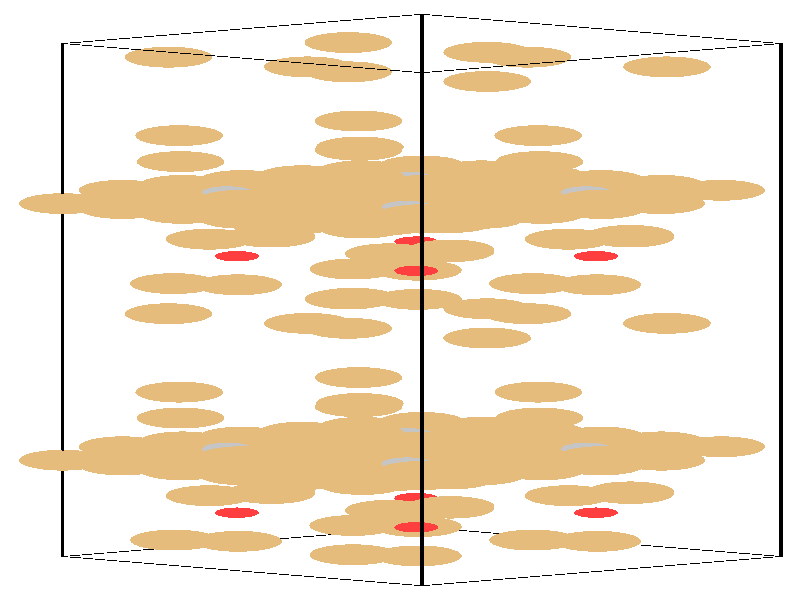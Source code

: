 #include "colors.inc"
#include "finish.inc"

global_settings {assumed_gamma 1 max_trace_level 6}
background {color White}
camera {orthographic
  right -24.13*x up 76.08*y
  direction 1.00*z
  location <0,0,50.00> look_at <0,0,0>}
light_source {<  2.00,   3.00,  40.00> color White
  area_light <0.70, 0, 0>, <0, 0.70, 0>, 3, 3
  adaptive 1 jitter}

#declare simple = finish {phong 0.7}
#declare pale = finish {ambient .5 diffuse .85 roughness .001 specular 0.200 }
#declare intermediate = finish {ambient 0.3 diffuse 0.6 specular 0.10 roughness 0.04 }
#declare vmd = finish {ambient .0 diffuse .65 phong 0.1 phong_size 40. specular 0.500 }
#declare jmol = finish {ambient .2 diffuse .6 specular 1 roughness .001 metallic}
#declare ase2 = finish {ambient 0.05 brilliance 3 diffuse 0.6 metallic specular 0.70 roughness 0.04 reflection 0.15}
#declare ase3 = finish {ambient .15 brilliance 2 diffuse .6 metallic specular 1. roughness .001 reflection .0}
#declare glass = finish {ambient .05 diffuse .3 specular 1. roughness .001}
#declare glass2 = finish {ambient .0 diffuse .3 specular 1. reflection .25 roughness .001}
#declare Rcell = 0.050;
#declare Rbond = 0.100;

#macro atom(LOC, R, COL, TRANS, FIN)
  sphere{LOC, R texture{pigment{color COL transmit TRANS} finish{FIN}}}
#end
#macro constrain(LOC, R, COL, TRANS FIN)
union{torus{R, Rcell rotate 45*z texture{pigment{color COL transmit TRANS} finish{FIN}}}
      torus{R, Rcell rotate -45*z texture{pigment{color COL transmit TRANS} finish{FIN}}}
      translate LOC}
#end

cylinder {<-10.17, -32.52, -33.83>, <  0.66, -36.23, -23.65>, Rcell pigment {Black}}
cylinder {<  0.66, -28.82, -44.00>, < 11.49, -32.52, -33.83>, Rcell pigment {Black}}
cylinder {<  0.66,  36.23, -20.33>, < 11.49,  32.52, -10.15>, Rcell pigment {Black}}
cylinder {<-10.17,  32.52, -10.15>, <  0.66,  28.82,   0.03>, Rcell pigment {Black}}
cylinder {<-10.17, -32.52, -33.83>, <  0.66, -28.82, -44.00>, Rcell pigment {Black}}
cylinder {<  0.66, -36.23, -23.65>, < 11.49, -32.52, -33.83>, Rcell pigment {Black}}
cylinder {<  0.66,  28.82,   0.03>, < 11.49,  32.52, -10.15>, Rcell pigment {Black}}
cylinder {<-10.17,  32.52, -10.15>, <  0.66,  36.23, -20.33>, Rcell pigment {Black}}
cylinder {<-10.17, -32.52, -33.83>, <-10.17,  32.52, -10.15>, Rcell pigment {Black}}
cylinder {<  0.66, -36.23, -23.65>, <  0.66,  28.82,   0.03>, Rcell pigment {Black}}
cylinder {< 11.49, -32.52, -33.83>, < 11.49,  32.52, -10.15>, Rcell pigment {Black}}
cylinder {<  0.66, -28.82, -44.00>, <  0.66,  36.23, -20.33>, Rcell pigment {Black}}
atom(<-10.17, -20.31, -29.38>, 1.32, rgb <0.78, 0.50, 0.20>, 0.0, ase3) // #0 
atom(< -8.37, -20.92, -27.68>, 1.32, rgb <0.78, 0.50, 0.20>, 0.0, ase3) // #1 
atom(< -6.56, -21.54, -25.99>, 1.32, rgb <0.78, 0.50, 0.20>, 0.0, ase3) // #2 
atom(< -8.37, -19.69, -31.08>, 1.32, rgb <0.78, 0.50, 0.20>, 0.0, ase3) // #3 
atom(< -6.56, -20.31, -29.38>, 1.32, rgb <0.78, 0.50, 0.20>, 0.0, ase3) // #4 
atom(< -4.76, -20.92, -27.68>, 1.32, rgb <0.78, 0.50, 0.20>, 0.0, ase3) // #5 
atom(< -6.56, -19.07, -32.77>, 1.32, rgb <0.78, 0.50, 0.20>, 0.0, ase3) // #6 
atom(< -4.76, -19.69, -31.08>, 1.32, rgb <0.78, 0.50, 0.20>, 0.0, ase3) // #7 
atom(< -2.95, -20.31, -29.38>, 1.32, rgb <0.78, 0.50, 0.20>, 0.0, ase3) // #8 
atom(< -8.37, -18.61, -28.76>, 1.32, rgb <0.78, 0.50, 0.20>, 0.0, ase3) // #9 
atom(< -6.56, -19.23, -27.07>, 1.32, rgb <0.78, 0.50, 0.20>, 0.0, ase3) // #10 
atom(< -4.76, -19.85, -25.37>, 1.32, rgb <0.78, 0.50, 0.20>, 0.0, ase3) // #11 
atom(< -6.56, -17.99, -30.46>, 1.32, rgb <0.78, 0.50, 0.20>, 0.0, ase3) // #12 
atom(< -4.76, -18.61, -28.76>, 1.32, rgb <0.78, 0.50, 0.20>, 0.0, ase3) // #13 
atom(< -2.95, -19.23, -27.07>, 1.32, rgb <0.78, 0.50, 0.20>, 0.0, ase3) // #14 
atom(< -4.76, -17.38, -32.15>, 1.32, rgb <0.78, 0.50, 0.20>, 0.0, ase3) // #15 
atom(< -2.95, -17.99, -30.46>, 1.32, rgb <0.78, 0.50, 0.20>, 0.0, ase3) // #16 
atom(< -1.14, -18.61, -28.76>, 1.32, rgb <0.78, 0.50, 0.20>, 0.0, ase3) // #17 
atom(<  4.21, -14.97, -28.40>, 1.32, rgb <0.78, 0.50, 0.20>, 0.0, ase3) // #18 
atom(<  0.54,   0.08, -16.50>, 1.32, rgb <0.78, 0.50, 0.20>, 0.0, ase3) // #19 
atom(<  4.17, -11.68, -24.53>, 1.32, rgb <0.78, 0.50, 0.20>, 0.0, ase3) // #20 
atom(< -2.78,  -2.96, -25.35>, 1.32, rgb <0.78, 0.50, 0.20>, 0.0, ase3) // #21 
atom(<  6.95,   7.98, -22.84>, 1.32, rgb <0.78, 0.50, 0.20>, 0.0, ase3) // #22 
atom(< -3.88,   8.19, -16.30>, 1.32, rgb <0.78, 0.50, 0.20>, 0.0, ase3) // #23 
atom(< -1.41,   3.93, -25.43>, 1.32, rgb <0.78, 0.50, 0.20>, 0.0, ase3) // #24 
atom(< -0.34,   5.86, -15.70>, 1.32, rgb <0.78, 0.50, 0.20>, 0.0, ase3) // #25 
atom(< -1.56,  -3.59, -19.06>, 1.32, rgb <0.78, 0.50, 0.20>, 0.0, ase3) // #26 
atom(<  5.91,   5.55, -21.67>, 0.66, rgb <1.00, 0.05, 0.05>, 0.0, ase3) // #27 
atom(<  0.21, -17.01, -30.93>, 0.76, rgb <0.56, 0.56, 0.56>, 0.0, ase3) // #28 
atom(<-10.17,  12.22, -17.54>, 1.32, rgb <0.78, 0.50, 0.20>, 0.0, ase3) // #29 
atom(< -8.37,  11.60, -15.85>, 1.32, rgb <0.78, 0.50, 0.20>, 0.0, ase3) // #30 
atom(< -6.56,  10.98, -14.15>, 1.32, rgb <0.78, 0.50, 0.20>, 0.0, ase3) // #31 
atom(< -8.37,  12.83, -19.24>, 1.32, rgb <0.78, 0.50, 0.20>, 0.0, ase3) // #32 
atom(< -6.56,  12.22, -17.54>, 1.32, rgb <0.78, 0.50, 0.20>, 0.0, ase3) // #33 
atom(< -4.76,  11.60, -15.85>, 1.32, rgb <0.78, 0.50, 0.20>, 0.0, ase3) // #34 
atom(< -6.56,  13.45, -20.93>, 1.32, rgb <0.78, 0.50, 0.20>, 0.0, ase3) // #35 
atom(< -4.76,  12.83, -19.24>, 1.32, rgb <0.78, 0.50, 0.20>, 0.0, ase3) // #36 
atom(< -2.95,  12.22, -17.54>, 1.32, rgb <0.78, 0.50, 0.20>, 0.0, ase3) // #37 
atom(< -8.37,  13.91, -16.92>, 1.32, rgb <0.78, 0.50, 0.20>, 0.0, ase3) // #38 
atom(< -6.56,  13.29, -15.23>, 1.32, rgb <0.78, 0.50, 0.20>, 0.0, ase3) // #39 
atom(< -4.76,  12.68, -13.53>, 1.32, rgb <0.78, 0.50, 0.20>, 0.0, ase3) // #40 
atom(< -6.56,  14.53, -18.62>, 1.32, rgb <0.78, 0.50, 0.20>, 0.0, ase3) // #41 
atom(< -4.76,  13.91, -16.92>, 1.32, rgb <0.78, 0.50, 0.20>, 0.0, ase3) // #42 
atom(< -2.95,  13.29, -15.23>, 1.32, rgb <0.78, 0.50, 0.20>, 0.0, ase3) // #43 
atom(< -4.76,  15.15, -20.32>, 1.32, rgb <0.78, 0.50, 0.20>, 0.0, ase3) // #44 
atom(< -2.95,  14.53, -18.62>, 1.32, rgb <0.78, 0.50, 0.20>, 0.0, ase3) // #45 
atom(< -1.14,  13.91, -16.92>, 1.32, rgb <0.78, 0.50, 0.20>, 0.0, ase3) // #46 
atom(<  4.21,  17.55, -16.56>, 1.32, rgb <0.78, 0.50, 0.20>, 0.0, ase3) // #47 
atom(<  0.54, -32.45, -28.33>, 1.32, rgb <0.78, 0.50, 0.20>, 0.0, ase3) // #48 
atom(<  4.17,  20.84, -12.69>, 1.32, rgb <0.78, 0.50, 0.20>, 0.0, ase3) // #49 
atom(< -2.78,  29.56, -13.51>, 1.32, rgb <0.78, 0.50, 0.20>, 0.0, ase3) // #50 
atom(<  6.95, -24.54, -34.67>, 1.32, rgb <0.78, 0.50, 0.20>, 0.0, ase3) // #51 
atom(< -3.88, -24.33, -28.14>, 1.32, rgb <0.78, 0.50, 0.20>, 0.0, ase3) // #52 
atom(< -1.41, -28.59, -37.26>, 1.32, rgb <0.78, 0.50, 0.20>, 0.0, ase3) // #53 
atom(< -0.34, -26.67, -27.53>, 1.32, rgb <0.78, 0.50, 0.20>, 0.0, ase3) // #54 
atom(< -1.56,  28.93,  -7.22>, 1.32, rgb <0.78, 0.50, 0.20>, 0.0, ase3) // #55 
atom(<  5.91, -26.97, -33.50>, 0.66, rgb <1.00, 0.05, 0.05>, 0.0, ase3) // #56 
atom(<  0.21,  15.51, -19.09>, 0.76, rgb <0.56, 0.56, 0.56>, 0.0, ase3) // #57 
atom(< -4.76, -18.45, -34.47>, 1.32, rgb <0.78, 0.50, 0.20>, 0.0, ase3) // #58 
atom(< -2.95, -19.07, -32.77>, 1.32, rgb <0.78, 0.50, 0.20>, 0.0, ase3) // #59 
atom(< -1.15, -19.69, -31.08>, 1.32, rgb <0.78, 0.50, 0.20>, 0.0, ase3) // #60 
atom(< -2.95, -17.84, -36.16>, 1.32, rgb <0.78, 0.50, 0.20>, 0.0, ase3) // #61 
atom(< -1.15, -18.45, -34.47>, 1.32, rgb <0.78, 0.50, 0.20>, 0.0, ase3) // #62 
atom(<  0.66, -19.07, -32.77>, 1.32, rgb <0.78, 0.50, 0.20>, 0.0, ase3) // #63 
atom(< -1.15, -17.22, -37.86>, 1.32, rgb <0.78, 0.50, 0.20>, 0.0, ase3) // #64 
atom(<  0.66, -17.84, -36.16>, 1.32, rgb <0.78, 0.50, 0.20>, 0.0, ase3) // #65 
atom(<  2.46, -18.45, -34.47>, 1.32, rgb <0.78, 0.50, 0.20>, 0.0, ase3) // #66 
atom(< -2.95, -16.76, -33.85>, 1.32, rgb <0.78, 0.50, 0.20>, 0.0, ase3) // #67 
atom(< -1.15, -17.38, -32.15>, 1.32, rgb <0.78, 0.50, 0.20>, 0.0, ase3) // #68 
atom(<  0.66, -17.99, -30.46>, 1.32, rgb <0.78, 0.50, 0.20>, 0.0, ase3) // #69 
atom(< -1.15, -16.14, -35.55>, 1.32, rgb <0.78, 0.50, 0.20>, 0.0, ase3) // #70 
atom(<  0.66, -16.76, -33.85>, 1.32, rgb <0.78, 0.50, 0.20>, 0.0, ase3) // #71 
atom(<  2.46, -17.38, -32.15>, 1.32, rgb <0.78, 0.50, 0.20>, 0.0, ase3) // #72 
atom(<  0.66, -15.52, -37.24>, 1.32, rgb <0.78, 0.50, 0.20>, 0.0, ase3) // #73 
atom(<  2.46, -16.14, -35.55>, 1.32, rgb <0.78, 0.50, 0.20>, 0.0, ase3) // #74 
atom(<  4.27, -16.76, -33.85>, 1.32, rgb <0.78, 0.50, 0.20>, 0.0, ase3) // #75 
atom(< -1.21, -16.83, -23.31>, 1.32, rgb <0.78, 0.50, 0.20>, 0.0, ase3) // #76 
atom(<  5.95,   1.93, -21.59>, 1.32, rgb <0.78, 0.50, 0.20>, 0.0, ase3) // #77 
atom(< -1.25, -13.53, -19.44>, 1.32, rgb <0.78, 0.50, 0.20>, 0.0, ase3) // #78 
atom(<  2.63,  -1.11, -30.44>, 1.32, rgb <0.78, 0.50, 0.20>, 0.0, ase3) // #79 
atom(<  1.53,   6.13, -17.75>, 1.32, rgb <0.78, 0.50, 0.20>, 0.0, ase3) // #80 
atom(<  1.53,  10.04, -21.39>, 1.32, rgb <0.78, 0.50, 0.20>, 0.0, ase3) // #81 
atom(< -6.82,   2.08, -20.34>, 1.32, rgb <0.78, 0.50, 0.20>, 0.0, ase3) // #82 
atom(<  5.08,   7.71, -20.78>, 1.32, rgb <0.78, 0.50, 0.20>, 0.0, ase3) // #83 
atom(<  3.85,  -1.74, -24.15>, 1.32, rgb <0.78, 0.50, 0.20>, 0.0, ase3) // #84 
atom(<  0.49,   3.70, -16.58>, 0.66, rgb <1.00, 0.05, 0.05>, 0.0, ase3) // #85 
atom(< -5.21, -18.86, -25.84>, 0.76, rgb <0.56, 0.56, 0.56>, 0.0, ase3) // #86 
atom(< -4.76,  14.07, -22.63>, 1.32, rgb <0.78, 0.50, 0.20>, 0.0, ase3) // #87 
atom(< -2.95,  13.45, -20.93>, 1.32, rgb <0.78, 0.50, 0.20>, 0.0, ase3) // #88 
atom(< -1.15,  12.83, -19.24>, 1.32, rgb <0.78, 0.50, 0.20>, 0.0, ase3) // #89 
atom(< -2.95,  14.69, -24.33>, 1.32, rgb <0.78, 0.50, 0.20>, 0.0, ase3) // #90 
atom(< -1.15,  14.07, -22.63>, 1.32, rgb <0.78, 0.50, 0.20>, 0.0, ase3) // #91 
atom(<  0.66,  13.45, -20.93>, 1.32, rgb <0.78, 0.50, 0.20>, 0.0, ase3) // #92 
atom(< -1.15,  15.30, -26.02>, 1.32, rgb <0.78, 0.50, 0.20>, 0.0, ase3) // #93 
atom(<  0.66,  14.69, -24.33>, 1.32, rgb <0.78, 0.50, 0.20>, 0.0, ase3) // #94 
atom(<  2.46,  14.07, -22.63>, 1.32, rgb <0.78, 0.50, 0.20>, 0.0, ase3) // #95 
atom(< -2.95,  15.76, -22.01>, 1.32, rgb <0.78, 0.50, 0.20>, 0.0, ase3) // #96 
atom(< -1.15,  15.15, -20.32>, 1.32, rgb <0.78, 0.50, 0.20>, 0.0, ase3) // #97 
atom(<  0.66,  14.53, -18.62>, 1.32, rgb <0.78, 0.50, 0.20>, 0.0, ase3) // #98 
atom(< -1.15,  16.38, -23.71>, 1.32, rgb <0.78, 0.50, 0.20>, 0.0, ase3) // #99 
atom(<  0.66,  15.76, -22.01>, 1.32, rgb <0.78, 0.50, 0.20>, 0.0, ase3) // #100 
atom(<  2.46,  15.15, -20.32>, 1.32, rgb <0.78, 0.50, 0.20>, 0.0, ase3) // #101 
atom(<  0.66,  17.00, -25.41>, 1.32, rgb <0.78, 0.50, 0.20>, 0.0, ase3) // #102 
atom(<  2.46,  16.38, -23.71>, 1.32, rgb <0.78, 0.50, 0.20>, 0.0, ase3) // #103 
atom(<  4.27,  15.76, -22.01>, 1.32, rgb <0.78, 0.50, 0.20>, 0.0, ase3) // #104 
atom(< -1.21,  15.70, -11.47>, 1.32, rgb <0.78, 0.50, 0.20>, 0.0, ase3) // #105 
atom(<  5.95, -30.60, -33.42>, 1.32, rgb <0.78, 0.50, 0.20>, 0.0, ase3) // #106 
atom(< -1.25,  18.99,  -7.60>, 1.32, rgb <0.78, 0.50, 0.20>, 0.0, ase3) // #107 
atom(<  2.63,  31.41, -18.60>, 1.32, rgb <0.78, 0.50, 0.20>, 0.0, ase3) // #108 
atom(<  1.53, -26.39, -29.58>, 1.32, rgb <0.78, 0.50, 0.20>, 0.0, ase3) // #109 
atom(<  1.53, -22.48, -33.22>, 1.32, rgb <0.78, 0.50, 0.20>, 0.0, ase3) // #110 
atom(< -6.82, -30.44, -32.18>, 1.32, rgb <0.78, 0.50, 0.20>, 0.0, ase3) // #111 
atom(<  5.08, -24.81, -32.62>, 1.32, rgb <0.78, 0.50, 0.20>, 0.0, ase3) // #112 
atom(<  3.85,  30.79, -12.31>, 1.32, rgb <0.78, 0.50, 0.20>, 0.0, ase3) // #113 
atom(<  0.49, -28.82, -28.42>, 0.66, rgb <1.00, 0.05, 0.05>, 0.0, ase3) // #114 
atom(< -5.21,  13.66, -14.00>, 0.76, rgb <0.56, 0.56, 0.56>, 0.0, ase3) // #115 
atom(< -4.76, -22.16, -24.29>, 1.32, rgb <0.78, 0.50, 0.20>, 0.0, ase3) // #116 
atom(< -2.95, -22.78, -22.59>, 1.32, rgb <0.78, 0.50, 0.20>, 0.0, ase3) // #117 
atom(< -1.14, -23.39, -20.90>, 1.32, rgb <0.78, 0.50, 0.20>, 0.0, ase3) // #118 
atom(< -2.95, -21.54, -25.99>, 1.32, rgb <0.78, 0.50, 0.20>, 0.0, ase3) // #119 
atom(< -1.15, -22.16, -24.29>, 1.32, rgb <0.78, 0.50, 0.20>, 0.0, ase3) // #120 
atom(<  0.66, -22.78, -22.59>, 1.32, rgb <0.78, 0.50, 0.20>, 0.0, ase3) // #121 
atom(< -1.15, -20.92, -27.68>, 1.32, rgb <0.78, 0.50, 0.20>, 0.0, ase3) // #122 
atom(<  0.66, -21.54, -25.99>, 1.32, rgb <0.78, 0.50, 0.20>, 0.0, ase3) // #123 
atom(<  2.46, -22.16, -24.29>, 1.32, rgb <0.78, 0.50, 0.20>, 0.0, ase3) // #124 
atom(< -2.95, -20.46, -23.67>, 1.32, rgb <0.78, 0.50, 0.20>, 0.0, ase3) // #125 
atom(< -1.15, -21.08, -21.98>, 1.32, rgb <0.78, 0.50, 0.20>, 0.0, ase3) // #126 
atom(<  0.66, -21.70, -20.28>, 1.32, rgb <0.78, 0.50, 0.20>, 0.0, ase3) // #127 
atom(< -1.15, -19.85, -25.37>, 1.32, rgb <0.78, 0.50, 0.20>, 0.0, ase3) // #128 
atom(<  0.66, -20.46, -23.67>, 1.32, rgb <0.78, 0.50, 0.20>, 0.0, ase3) // #129 
atom(<  2.46, -21.08, -21.98>, 1.32, rgb <0.78, 0.50, 0.20>, 0.0, ase3) // #130 
atom(<  0.66, -19.23, -27.07>, 1.32, rgb <0.78, 0.50, 0.20>, 0.0, ase3) // #131 
atom(<  2.46, -19.85, -25.37>, 1.32, rgb <0.78, 0.50, 0.20>, 0.0, ase3) // #132 
atom(<  4.27, -20.46, -23.67>, 1.32, rgb <0.78, 0.50, 0.20>, 0.0, ase3) // #133 
atom(< -1.21, -13.12, -33.49>, 1.32, rgb <0.78, 0.50, 0.20>, 0.0, ase3) // #134 
atom(< -4.88,   1.93, -21.59>, 1.32, rgb <0.78, 0.50, 0.20>, 0.0, ase3) // #135 
atom(< -1.25,  -9.83, -29.62>, 1.32, rgb <0.78, 0.50, 0.20>, 0.0, ase3) // #136 
atom(<  2.63,  -4.82, -20.26>, 1.32, rgb <0.78, 0.50, 0.20>, 0.0, ase3) // #137 
atom(<  1.53,   9.83, -27.92>, 1.32, rgb <0.78, 0.50, 0.20>, 0.0, ase3) // #138 
atom(<  1.53,   6.34, -11.21>, 1.32, rgb <0.78, 0.50, 0.20>, 0.0, ase3) // #139 
atom(<  4.01,   2.08, -20.34>, 1.32, rgb <0.78, 0.50, 0.20>, 0.0, ase3) // #140 
atom(< -5.75,   7.71, -20.78>, 1.32, rgb <0.78, 0.50, 0.20>, 0.0, ase3) // #141 
atom(< -6.98,  -1.74, -24.15>, 1.32, rgb <0.78, 0.50, 0.20>, 0.0, ase3) // #142 
atom(<  0.49,   7.40, -26.75>, 0.66, rgb <1.00, 0.05, 0.05>, 0.0, ase3) // #143 
atom(<  5.62, -18.86, -25.84>, 0.76, rgb <0.56, 0.56, 0.56>, 0.0, ase3) // #144 
atom(< -4.76,  10.36, -12.45>, 1.32, rgb <0.78, 0.50, 0.20>, 0.0, ase3) // #145 
atom(< -2.95,   9.75, -10.76>, 1.32, rgb <0.78, 0.50, 0.20>, 0.0, ase3) // #146 
atom(< -1.14,   9.13,  -9.06>, 1.32, rgb <0.78, 0.50, 0.20>, 0.0, ase3) // #147 
atom(< -2.95,  10.98, -14.15>, 1.32, rgb <0.78, 0.50, 0.20>, 0.0, ase3) // #148 
atom(< -1.15,  10.36, -12.45>, 1.32, rgb <0.78, 0.50, 0.20>, 0.0, ase3) // #149 
atom(<  0.66,   9.75, -10.76>, 1.32, rgb <0.78, 0.50, 0.20>, 0.0, ase3) // #150 
atom(< -1.15,  11.60, -15.85>, 1.32, rgb <0.78, 0.50, 0.20>, 0.0, ase3) // #151 
atom(<  0.66,  10.98, -14.15>, 1.32, rgb <0.78, 0.50, 0.20>, 0.0, ase3) // #152 
atom(<  2.46,  10.36, -12.45>, 1.32, rgb <0.78, 0.50, 0.20>, 0.0, ase3) // #153 
atom(< -2.95,  12.06, -11.84>, 1.32, rgb <0.78, 0.50, 0.20>, 0.0, ase3) // #154 
atom(< -1.15,  11.44, -10.14>, 1.32, rgb <0.78, 0.50, 0.20>, 0.0, ase3) // #155 
atom(<  0.66,  10.83,  -8.44>, 1.32, rgb <0.78, 0.50, 0.20>, 0.0, ase3) // #156 
atom(< -1.15,  12.68, -13.53>, 1.32, rgb <0.78, 0.50, 0.20>, 0.0, ase3) // #157 
atom(<  0.66,  12.06, -11.84>, 1.32, rgb <0.78, 0.50, 0.20>, 0.0, ase3) // #158 
atom(<  2.46,  11.44, -10.14>, 1.32, rgb <0.78, 0.50, 0.20>, 0.0, ase3) // #159 
atom(<  0.66,  13.29, -15.23>, 1.32, rgb <0.78, 0.50, 0.20>, 0.0, ase3) // #160 
atom(<  2.46,  12.68, -13.53>, 1.32, rgb <0.78, 0.50, 0.20>, 0.0, ase3) // #161 
atom(<  4.27,  12.06, -11.84>, 1.32, rgb <0.78, 0.50, 0.20>, 0.0, ase3) // #162 
atom(< -1.21,  19.40, -21.65>, 1.32, rgb <0.78, 0.50, 0.20>, 0.0, ase3) // #163 
atom(< -4.88, -30.60, -33.42>, 1.32, rgb <0.78, 0.50, 0.20>, 0.0, ase3) // #164 
atom(< -1.25,  22.70, -17.78>, 1.32, rgb <0.78, 0.50, 0.20>, 0.0, ase3) // #165 
atom(<  2.63,  27.71,  -8.43>, 1.32, rgb <0.78, 0.50, 0.20>, 0.0, ase3) // #166 
atom(<  1.53, -22.69, -39.76>, 1.32, rgb <0.78, 0.50, 0.20>, 0.0, ase3) // #167 
atom(<  1.53, -26.19, -23.05>, 1.32, rgb <0.78, 0.50, 0.20>, 0.0, ase3) // #168 
atom(<  4.01, -30.44, -32.18>, 1.32, rgb <0.78, 0.50, 0.20>, 0.0, ase3) // #169 
atom(< -5.75, -24.81, -32.62>, 1.32, rgb <0.78, 0.50, 0.20>, 0.0, ase3) // #170 
atom(< -6.98,  30.79, -12.31>, 1.32, rgb <0.78, 0.50, 0.20>, 0.0, ase3) // #171 
atom(<  0.49, -25.12, -38.59>, 0.66, rgb <1.00, 0.05, 0.05>, 0.0, ase3) // #172 
atom(<  5.62,  13.66, -14.00>, 0.76, rgb <0.56, 0.56, 0.56>, 0.0, ase3) // #173 
atom(<  0.66, -20.31, -29.38>, 1.32, rgb <0.78, 0.50, 0.20>, 0.0, ase3) // #174 
atom(<  2.46, -20.92, -27.68>, 1.32, rgb <0.78, 0.50, 0.20>, 0.0, ase3) // #175 
atom(<  4.27, -21.54, -25.99>, 1.32, rgb <0.78, 0.50, 0.20>, 0.0, ase3) // #176 
atom(<  2.46, -19.69, -31.08>, 1.32, rgb <0.78, 0.50, 0.20>, 0.0, ase3) // #177 
atom(<  4.27, -20.31, -29.38>, 1.32, rgb <0.78, 0.50, 0.20>, 0.0, ase3) // #178 
atom(<  6.07, -20.92, -27.68>, 1.32, rgb <0.78, 0.50, 0.20>, 0.0, ase3) // #179 
atom(<  4.27, -19.07, -32.77>, 1.32, rgb <0.78, 0.50, 0.20>, 0.0, ase3) // #180 
atom(<  6.07, -19.69, -31.08>, 1.32, rgb <0.78, 0.50, 0.20>, 0.0, ase3) // #181 
atom(<  7.88, -20.31, -29.38>, 1.32, rgb <0.78, 0.50, 0.20>, 0.0, ase3) // #182 
atom(<  2.46, -18.61, -28.76>, 1.32, rgb <0.78, 0.50, 0.20>, 0.0, ase3) // #183 
atom(<  4.27, -19.23, -27.07>, 1.32, rgb <0.78, 0.50, 0.20>, 0.0, ase3) // #184 
atom(<  6.07, -19.85, -25.37>, 1.32, rgb <0.78, 0.50, 0.20>, 0.0, ase3) // #185 
atom(<  4.27, -17.99, -30.46>, 1.32, rgb <0.78, 0.50, 0.20>, 0.0, ase3) // #186 
atom(<  6.07, -18.61, -28.76>, 1.32, rgb <0.78, 0.50, 0.20>, 0.0, ase3) // #187 
atom(<  7.88, -19.23, -27.07>, 1.32, rgb <0.78, 0.50, 0.20>, 0.0, ase3) // #188 
atom(<  6.07, -17.38, -32.15>, 1.32, rgb <0.78, 0.50, 0.20>, 0.0, ase3) // #189 
atom(<  7.88, -17.99, -30.46>, 1.32, rgb <0.78, 0.50, 0.20>, 0.0, ase3) // #190 
atom(<  9.69, -18.61, -28.76>, 1.32, rgb <0.78, 0.50, 0.20>, 0.0, ase3) // #191 
atom(< -6.62, -14.97, -28.40>, 1.32, rgb <0.78, 0.50, 0.20>, 0.0, ase3) // #192 
atom(<  0.54,   3.78, -26.67>, 1.32, rgb <0.78, 0.50, 0.20>, 0.0, ase3) // #193 
atom(< -6.66, -11.68, -24.53>, 1.32, rgb <0.78, 0.50, 0.20>, 0.0, ase3) // #194 
atom(<  8.05,  -2.96, -25.35>, 1.32, rgb <0.78, 0.50, 0.20>, 0.0, ase3) // #195 
atom(< -3.88,   7.98, -22.84>, 1.32, rgb <0.78, 0.50, 0.20>, 0.0, ase3) // #196 
atom(<  6.95,   8.19, -16.30>, 1.32, rgb <0.78, 0.50, 0.20>, 0.0, ase3) // #197 
atom(< -1.41,   0.23, -15.25>, 1.32, rgb <0.78, 0.50, 0.20>, 0.0, ase3) // #198 
atom(< -0.34,   9.56, -25.87>, 1.32, rgb <0.78, 0.50, 0.20>, 0.0, ase3) // #199 
atom(< -1.56,   0.12, -29.24>, 1.32, rgb <0.78, 0.50, 0.20>, 0.0, ase3) // #200 
atom(< -4.92,   5.55, -21.67>, 0.66, rgb <1.00, 0.05, 0.05>, 0.0, ase3) // #201 
atom(<  0.21, -20.72, -20.75>, 0.76, rgb <0.56, 0.56, 0.56>, 0.0, ase3) // #202 
atom(<  0.66,  12.22, -17.54>, 1.32, rgb <0.78, 0.50, 0.20>, 0.0, ase3) // #203 
atom(<  2.46,  11.60, -15.85>, 1.32, rgb <0.78, 0.50, 0.20>, 0.0, ase3) // #204 
atom(<  4.27,  10.98, -14.15>, 1.32, rgb <0.78, 0.50, 0.20>, 0.0, ase3) // #205 
atom(<  2.46,  12.83, -19.24>, 1.32, rgb <0.78, 0.50, 0.20>, 0.0, ase3) // #206 
atom(<  4.27,  12.22, -17.54>, 1.32, rgb <0.78, 0.50, 0.20>, 0.0, ase3) // #207 
atom(<  6.07,  11.60, -15.85>, 1.32, rgb <0.78, 0.50, 0.20>, 0.0, ase3) // #208 
atom(<  4.27,  13.45, -20.93>, 1.32, rgb <0.78, 0.50, 0.20>, 0.0, ase3) // #209 
atom(<  6.07,  12.83, -19.24>, 1.32, rgb <0.78, 0.50, 0.20>, 0.0, ase3) // #210 
atom(<  7.88,  12.22, -17.54>, 1.32, rgb <0.78, 0.50, 0.20>, 0.0, ase3) // #211 
atom(<  2.46,  13.91, -16.92>, 1.32, rgb <0.78, 0.50, 0.20>, 0.0, ase3) // #212 
atom(<  4.27,  13.29, -15.23>, 1.32, rgb <0.78, 0.50, 0.20>, 0.0, ase3) // #213 
atom(<  6.07,  12.68, -13.53>, 1.32, rgb <0.78, 0.50, 0.20>, 0.0, ase3) // #214 
atom(<  4.27,  14.53, -18.62>, 1.32, rgb <0.78, 0.50, 0.20>, 0.0, ase3) // #215 
atom(<  6.07,  13.91, -16.92>, 1.32, rgb <0.78, 0.50, 0.20>, 0.0, ase3) // #216 
atom(<  7.88,  13.29, -15.23>, 1.32, rgb <0.78, 0.50, 0.20>, 0.0, ase3) // #217 
atom(<  6.07,  15.15, -20.32>, 1.32, rgb <0.78, 0.50, 0.20>, 0.0, ase3) // #218 
atom(<  7.88,  14.53, -18.62>, 1.32, rgb <0.78, 0.50, 0.20>, 0.0, ase3) // #219 
atom(<  9.69,  13.91, -16.92>, 1.32, rgb <0.78, 0.50, 0.20>, 0.0, ase3) // #220 
atom(< -6.62,  17.55, -16.56>, 1.32, rgb <0.78, 0.50, 0.20>, 0.0, ase3) // #221 
atom(<  0.54, -28.74, -38.51>, 1.32, rgb <0.78, 0.50, 0.20>, 0.0, ase3) // #222 
atom(< -6.66,  20.84, -12.69>, 1.32, rgb <0.78, 0.50, 0.20>, 0.0, ase3) // #223 
atom(<  8.05,  29.56, -13.51>, 1.32, rgb <0.78, 0.50, 0.20>, 0.0, ase3) // #224 
atom(< -3.88, -24.54, -34.67>, 1.32, rgb <0.78, 0.50, 0.20>, 0.0, ase3) // #225 
atom(<  6.95, -24.33, -28.14>, 1.32, rgb <0.78, 0.50, 0.20>, 0.0, ase3) // #226 
atom(< -1.41, -32.30, -27.09>, 1.32, rgb <0.78, 0.50, 0.20>, 0.0, ase3) // #227 
atom(< -0.34, -22.96, -37.71>, 1.32, rgb <0.78, 0.50, 0.20>, 0.0, ase3) // #228 
atom(< -1.56,  32.64, -17.40>, 1.32, rgb <0.78, 0.50, 0.20>, 0.0, ase3) // #229 
atom(< -4.92, -26.97, -33.50>, 0.66, rgb <1.00, 0.05, 0.05>, 0.0, ase3) // #230 
atom(<  0.21,  11.81,  -8.91>, 0.76, rgb <0.56, 0.56, 0.56>, 0.0, ase3) // #231 
